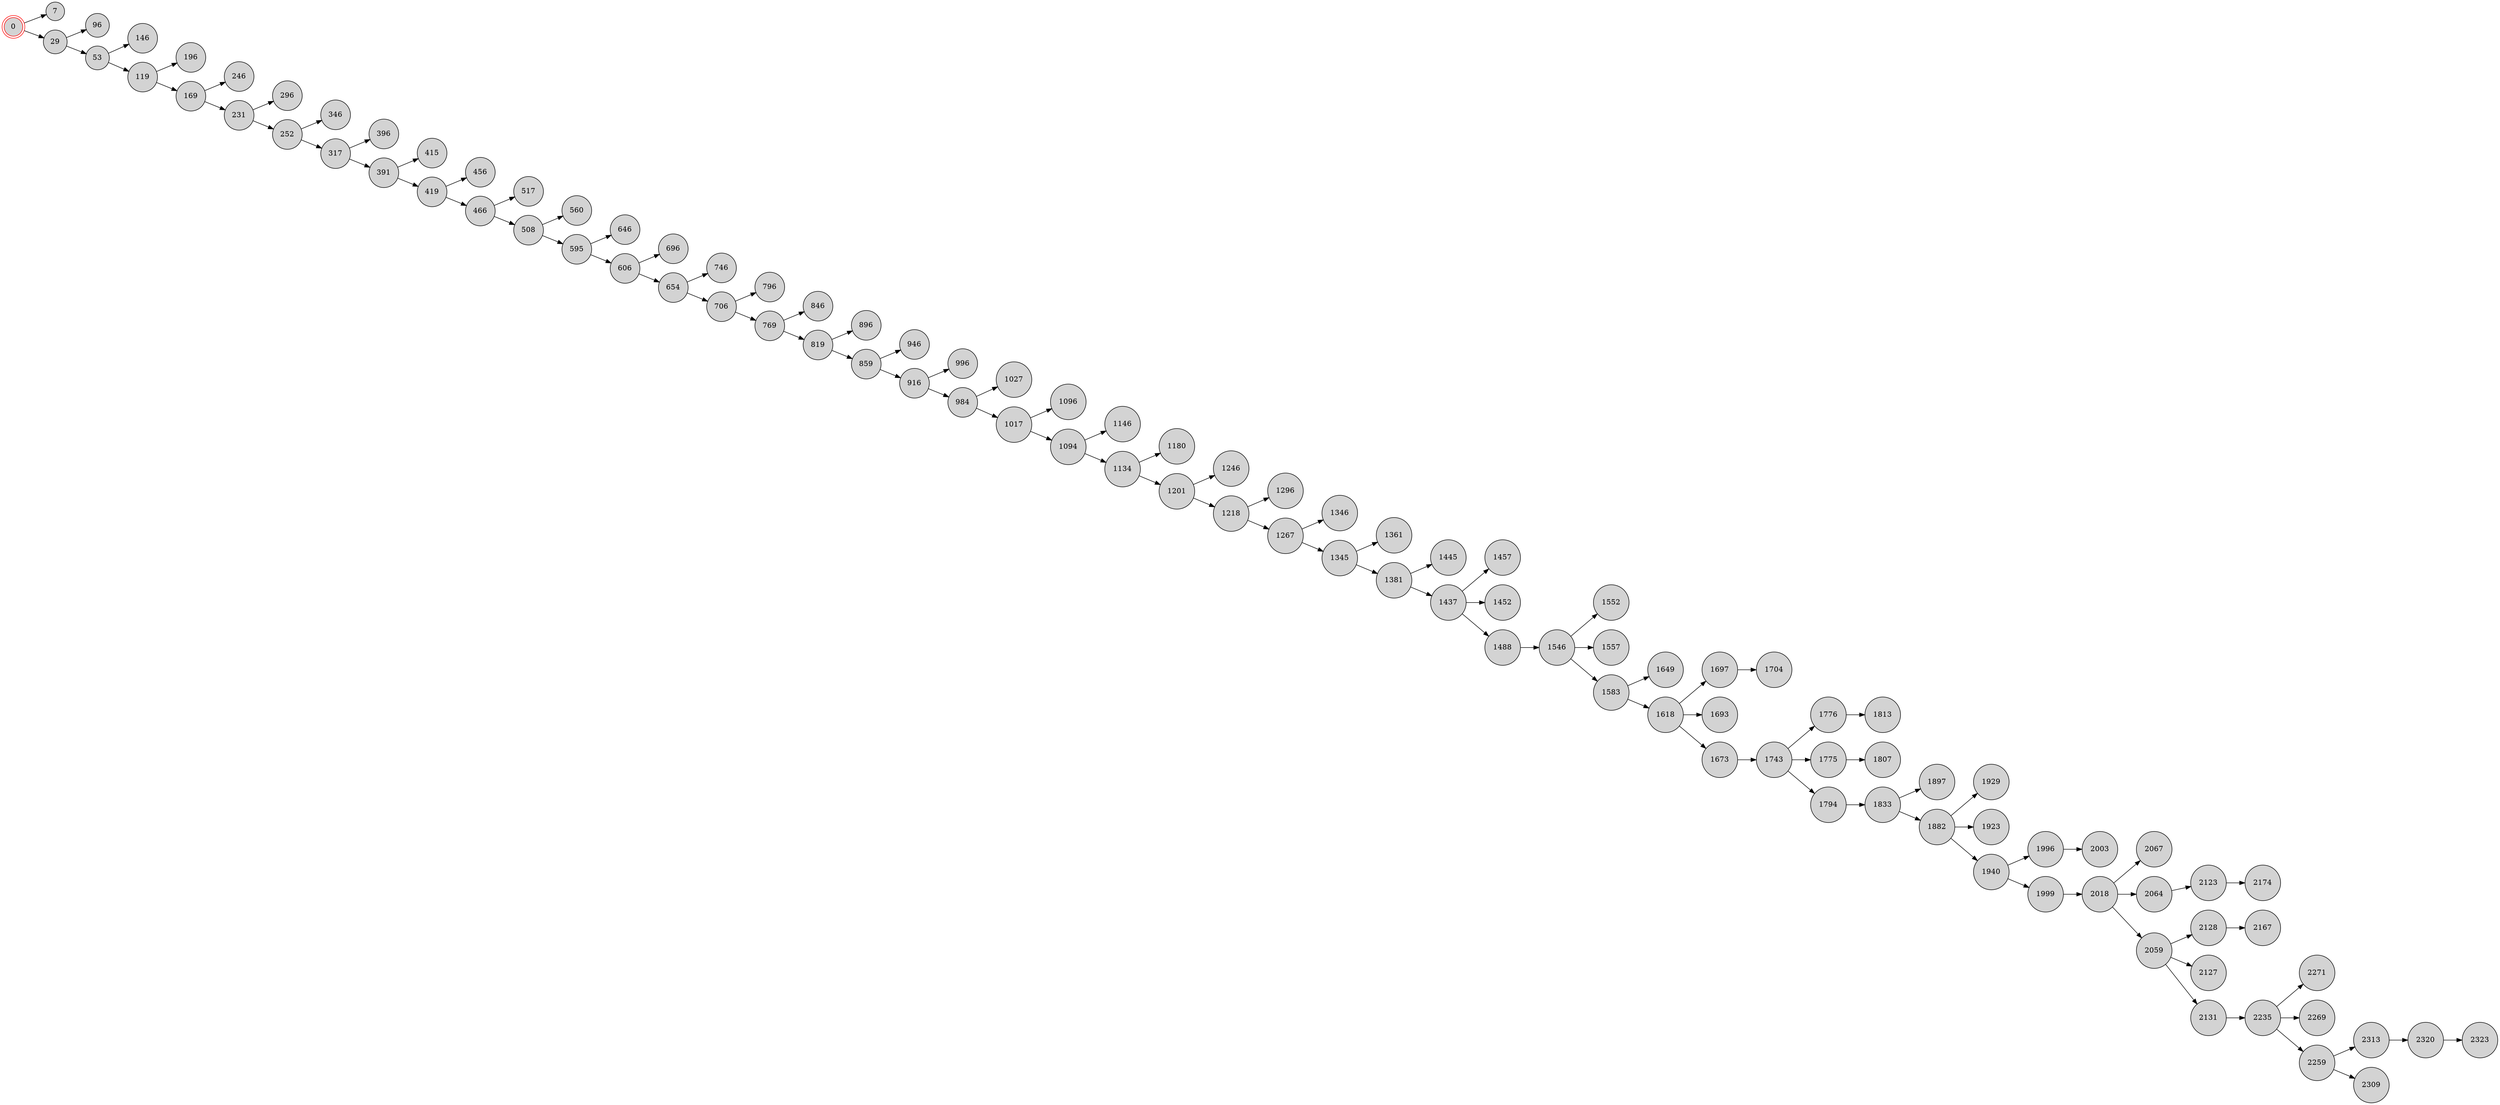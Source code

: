 digraph BlockchainTree {
    rankdir=LR;
    node [shape=circle, style=filled, fillcolor=lightgray];

    0 [shape=doublecircle, color=red];
    0 -> 7;
    0 -> 29;
    29 -> 96;
    29 -> 53;
    53 -> 146;
    53 -> 119;
    119 -> 196;
    119 -> 169;
    169 -> 246;
    169 -> 231;
    231 -> 296;
    231 -> 252;
    252 -> 346;
    252 -> 317;
    317 -> 396;
    317 -> 391;
    391 -> 415;
    391 -> 419;
    419 -> 456;
    419 -> 466;
    466 -> 517;
    466 -> 508;
    508 -> 560;
    508 -> 595;
    595 -> 646;
    595 -> 606;
    606 -> 696;
    606 -> 654;
    654 -> 746;
    654 -> 706;
    706 -> 796;
    706 -> 769;
    769 -> 846;
    769 -> 819;
    819 -> 896;
    819 -> 859;
    859 -> 946;
    859 -> 916;
    916 -> 996;
    916 -> 984;
    984 -> 1027;
    984 -> 1017;
    1017 -> 1096;
    1017 -> 1094;
    1094 -> 1146;
    1094 -> 1134;
    1134 -> 1180;
    1134 -> 1201;
    1201 -> 1246;
    1201 -> 1218;
    1218 -> 1296;
    1218 -> 1267;
    1267 -> 1346;
    1267 -> 1345;
    1345 -> 1361;
    1345 -> 1381;
    1381 -> 1445;
    1381 -> 1437;
    1437 -> 1457;
    1437 -> 1452;
    1437 -> 1488;
    1488 -> 1546;
    1546 -> 1552;
    1546 -> 1557;
    1546 -> 1583;
    1583 -> 1649;
    1583 -> 1618;
    1618 -> 1697;
    1697 -> 1704;
    1618 -> 1693;
    1618 -> 1673;
    1673 -> 1743;
    1743 -> 1776;
    1743 -> 1775;
    1775 -> 1807;
    1776 -> 1813;
    1743 -> 1794;
    1794 -> 1833;
    1833 -> 1897;
    1833 -> 1882;
    1882 -> 1929;
    1882 -> 1923;
    1882 -> 1940;
    1940 -> 1996;
    1996 -> 2003;
    1940 -> 1999;
    1999 -> 2018;
    2018 -> 2067;
    2018 -> 2064;
    2018 -> 2059;
    2059 -> 2128;
    2128 -> 2167;
    2064 -> 2123;
    2123 -> 2174;
    2059 -> 2127;
    2059 -> 2131;
    2131 -> 2235;
    2235 -> 2271;
    2235 -> 2269;
    2235 -> 2259;
    2259 -> 2313;
    2313 -> 2320;
    2259 -> 2309;
    2320 -> 2323;
}
